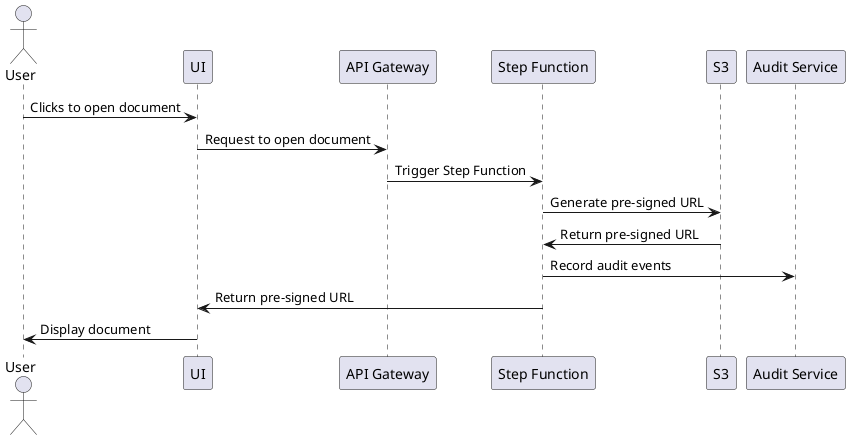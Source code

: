 @startuml Get Document URL Workflow
actor User
participant "UI" as UI
participant "API Gateway" as APIGW
participant "Step Function" as SF
participant "S3" as S3
participant "Audit Service" as Audit

User -> UI : Clicks to open document
UI -> APIGW : Request to open document
APIGW -> SF : Trigger Step Function

SF -> S3 : Generate pre-signed URL
S3 -> SF : Return pre-signed URL

SF -> Audit : Record audit events

SF -> UI : Return pre-signed URL
UI -> User : Display document

@enduml
